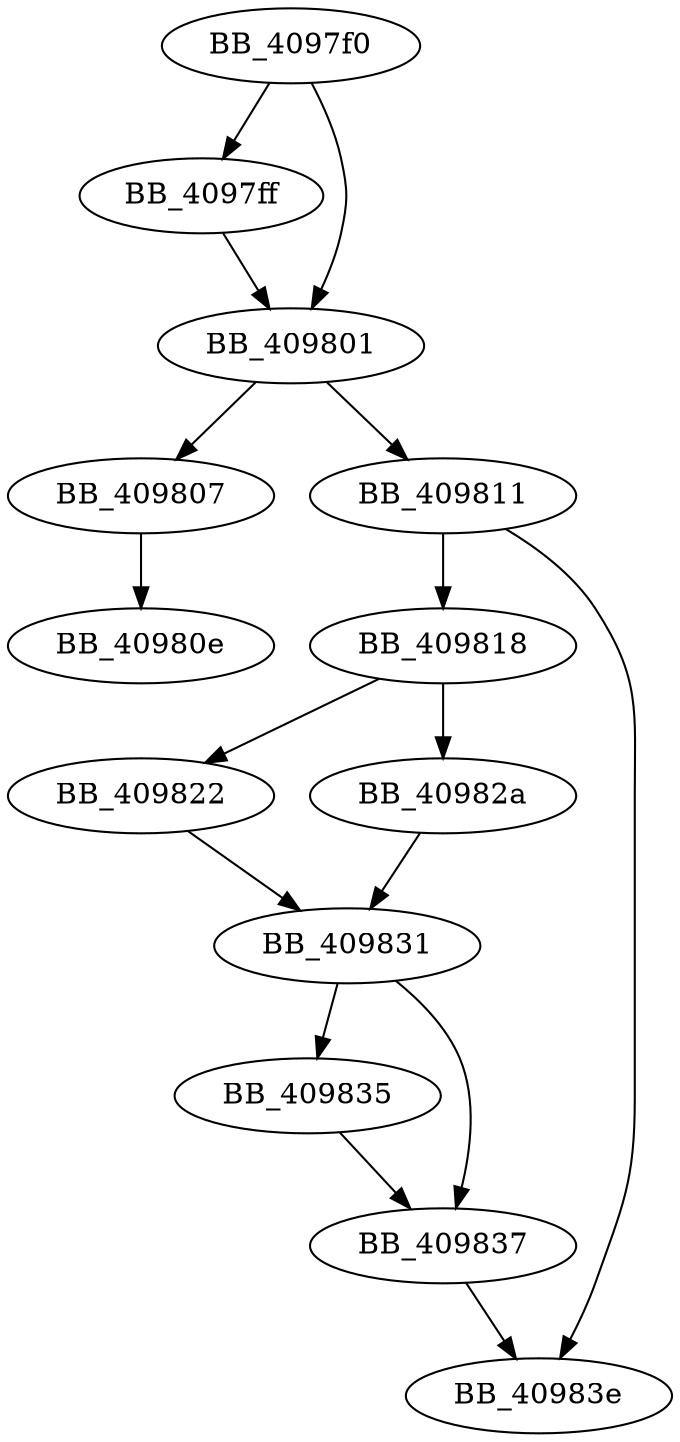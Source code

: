 DiGraph sub_4097F0{
BB_4097f0->BB_4097ff
BB_4097f0->BB_409801
BB_4097ff->BB_409801
BB_409801->BB_409807
BB_409801->BB_409811
BB_409807->BB_40980e
BB_409811->BB_409818
BB_409811->BB_40983e
BB_409818->BB_409822
BB_409818->BB_40982a
BB_409822->BB_409831
BB_40982a->BB_409831
BB_409831->BB_409835
BB_409831->BB_409837
BB_409835->BB_409837
BB_409837->BB_40983e
}

